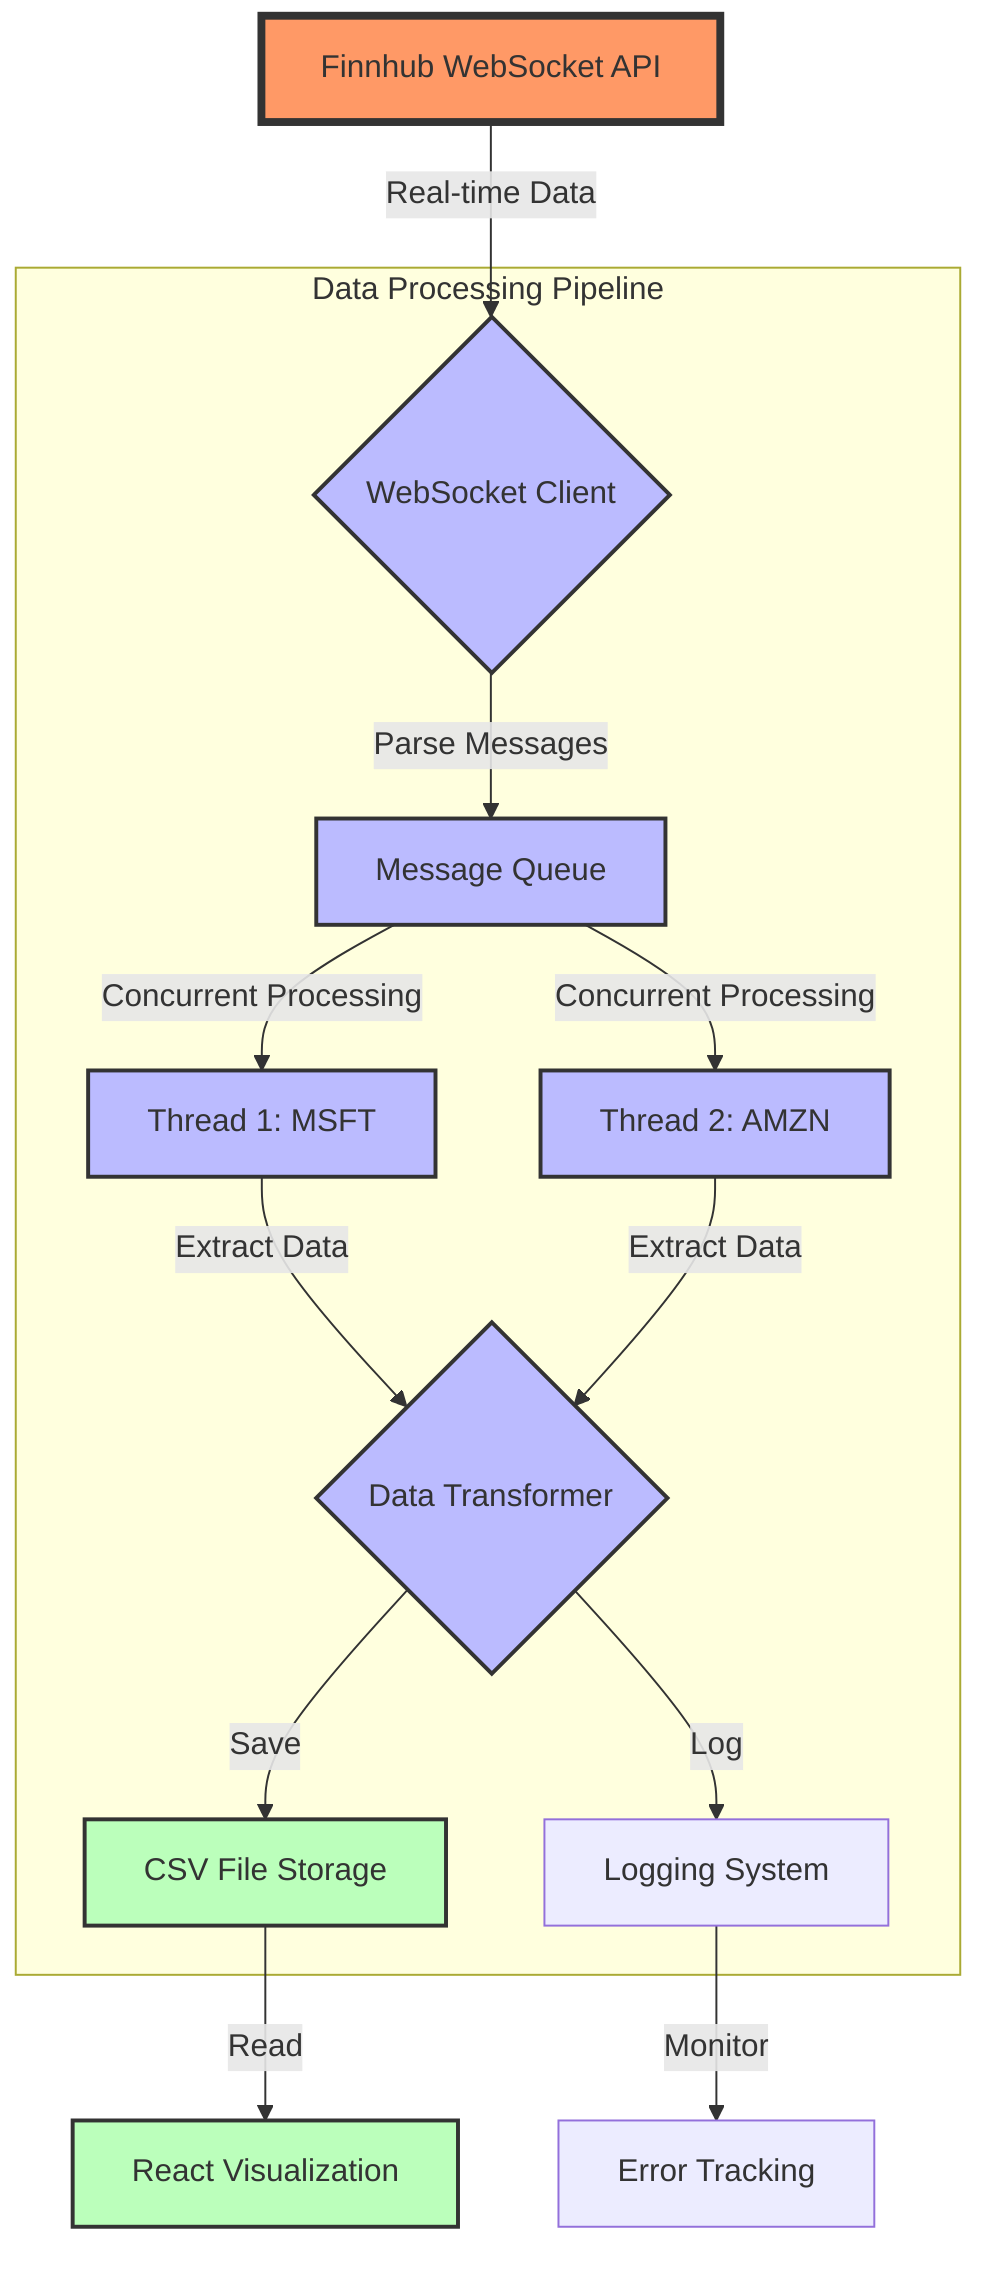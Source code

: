 flowchart TD
    A[Finnhub WebSocket API] -->|Real-time Data| B{WebSocket Client}
    
    subgraph "Data Processing Pipeline"
    B -->|Parse Messages| C[Message Queue]
    C -->|Concurrent Processing| D[Thread 1: MSFT]
    C -->|Concurrent Processing| E[Thread 2: AMZN]
    
    D -->|Extract Data| F{Data Transformer}
    E -->|Extract Data| F
    
    F -->|Save| G[CSV File Storage]
    F -->|Log| H[Logging System]
    end
    
    G -->|Read| I[React Visualization]
    H -->|Monitor| J[Error Tracking]
    
    classDef external fill:#f96,stroke:#333,stroke-width:4px;
    classDef processing fill:#bbf,stroke:#333,stroke-width:2px;
    classDef storage fill:#bfb,stroke:#333,stroke-width:2px;
    
    class A external;
    class B,C,D,E,F processing;
    class G,I storage;